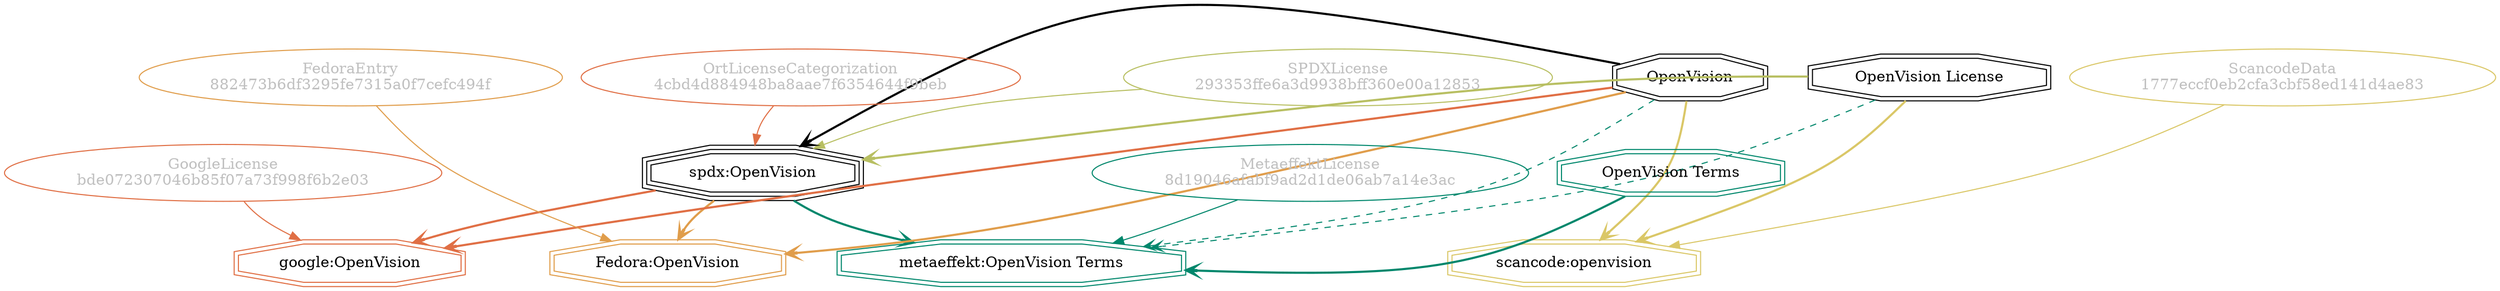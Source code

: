 strict digraph {
    node [shape=box];
    graph [splines=curved];
    3583 [label="SPDXLicense\n293353ffe6a3d9938bff360e00a12853"
         ,fontcolor=gray
         ,color="#b8bf62"
         ,fillcolor="beige;1"
         ,shape=ellipse];
    3584 [label="spdx:OpenVision"
         ,shape=tripleoctagon];
    3585 [label=OpenVision
         ,shape=doubleoctagon];
    3586 [label="OpenVision License"
         ,shape=doubleoctagon];
    5367 [label="GoogleLicense\nbde072307046b85f07a73f998f6b2e03"
         ,fontcolor=gray
         ,color="#e06f45"
         ,fillcolor="beige;1"
         ,shape=ellipse];
    5368 [label="google:OpenVision"
         ,color="#e06f45"
         ,shape=doubleoctagon];
    8297 [label="FedoraEntry\n882473b6df3295fe7315a0f7cefc494f"
         ,fontcolor=gray
         ,color="#e09d4b"
         ,fillcolor="beige;1"
         ,shape=ellipse];
    8298 [label="Fedora:OpenVision"
         ,color="#e09d4b"
         ,shape=doubleoctagon];
    21622 [label="ScancodeData\n1777eccf0eb2cfa3cbf58ed141d4ae83"
          ,fontcolor=gray
          ,color="#dac767"
          ,fillcolor="beige;1"
          ,shape=ellipse];
    21623 [label="scancode:openvision"
          ,color="#dac767"
          ,shape=doubleoctagon];
    35162 [label="OrtLicenseCategorization\n4cbd4d884948ba8aae7f6354644f9beb"
          ,fontcolor=gray
          ,color="#e06f45"
          ,fillcolor="beige;1"
          ,shape=ellipse];
    46302 [label="MetaeffektLicense\n8d19046afabf9ad2d1de06ab7a14e3ac"
          ,fontcolor=gray
          ,color="#00876c"
          ,fillcolor="beige;1"
          ,shape=ellipse];
    46303 [label="metaeffekt:OpenVision Terms"
          ,color="#00876c"
          ,shape=doubleoctagon];
    46304 [label="OpenVision Terms"
          ,color="#00876c"
          ,shape=doubleoctagon];
    3583 -> 3584 [weight=0.5
                 ,color="#b8bf62"];
    3584 -> 5368 [style=bold
                 ,arrowhead=vee
                 ,weight=0.7
                 ,color="#e06f45"];
    3584 -> 8298 [style=bold
                 ,arrowhead=vee
                 ,weight=0.7
                 ,color="#e09d4b"];
    3584 -> 46303 [style=bold
                  ,arrowhead=vee
                  ,weight=0.7
                  ,color="#00876c"];
    3585 -> 3584 [style=bold
                 ,arrowhead=vee
                 ,weight=0.7];
    3585 -> 5368 [style=bold
                 ,arrowhead=vee
                 ,weight=0.7
                 ,color="#e06f45"];
    3585 -> 8298 [style=bold
                 ,arrowhead=vee
                 ,weight=0.7
                 ,color="#e09d4b"];
    3585 -> 21623 [style=bold
                  ,arrowhead=vee
                  ,weight=0.7
                  ,color="#dac767"];
    3585 -> 46303 [style=dashed
                  ,arrowhead=vee
                  ,weight=0.5
                  ,color="#00876c"];
    3586 -> 3584 [style=bold
                 ,arrowhead=vee
                 ,weight=0.7
                 ,color="#b8bf62"];
    3586 -> 21623 [style=bold
                  ,arrowhead=vee
                  ,weight=0.7
                  ,color="#dac767"];
    3586 -> 46303 [style=dashed
                  ,arrowhead=vee
                  ,weight=0.5
                  ,color="#00876c"];
    5367 -> 5368 [weight=0.5
                 ,color="#e06f45"];
    8297 -> 8298 [weight=0.5
                 ,color="#e09d4b"];
    21622 -> 21623 [weight=0.5
                   ,color="#dac767"];
    35162 -> 3584 [weight=0.5
                  ,color="#e06f45"];
    46302 -> 46303 [weight=0.5
                   ,color="#00876c"];
    46304 -> 46303 [style=bold
                   ,arrowhead=vee
                   ,weight=0.7
                   ,color="#00876c"];
    46304 -> 46303 [style=bold
                   ,arrowhead=vee
                   ,weight=0.7
                   ,color="#00876c"];
}
